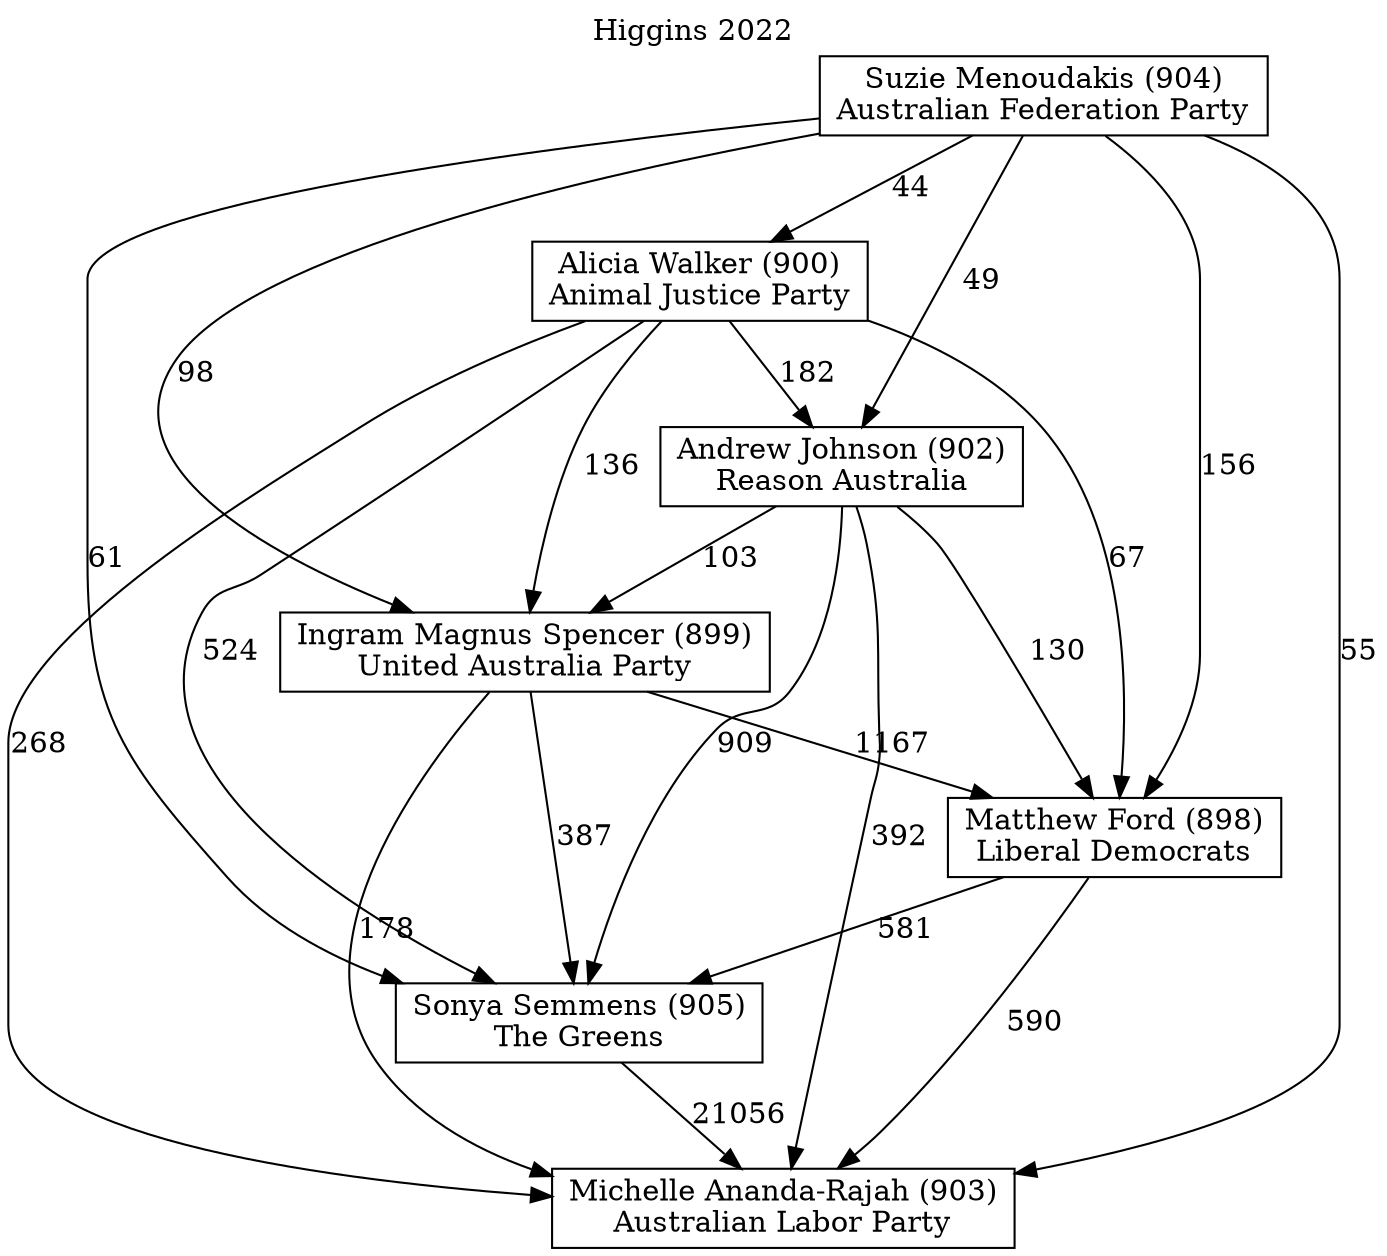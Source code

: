 // House preference flow
digraph "Michelle Ananda-Rajah (903)_Higgins_2022" {
	graph [label="Higgins 2022" labelloc=t mclimit=10]
	node [shape=box]
	"Alicia Walker (900)" [label="Alicia Walker (900)
Animal Justice Party"]
	"Andrew Johnson (902)" [label="Andrew Johnson (902)
Reason Australia"]
	"Ingram Magnus Spencer (899)" [label="Ingram Magnus Spencer (899)
United Australia Party"]
	"Matthew Ford (898)" [label="Matthew Ford (898)
Liberal Democrats"]
	"Michelle Ananda-Rajah (903)" [label="Michelle Ananda-Rajah (903)
Australian Labor Party"]
	"Sonya Semmens (905)" [label="Sonya Semmens (905)
The Greens"]
	"Suzie Menoudakis (904)" [label="Suzie Menoudakis (904)
Australian Federation Party"]
	"Alicia Walker (900)" -> "Andrew Johnson (902)" [label=182]
	"Alicia Walker (900)" -> "Ingram Magnus Spencer (899)" [label=136]
	"Alicia Walker (900)" -> "Matthew Ford (898)" [label=67]
	"Alicia Walker (900)" -> "Michelle Ananda-Rajah (903)" [label=268]
	"Alicia Walker (900)" -> "Sonya Semmens (905)" [label=524]
	"Andrew Johnson (902)" -> "Ingram Magnus Spencer (899)" [label=103]
	"Andrew Johnson (902)" -> "Matthew Ford (898)" [label=130]
	"Andrew Johnson (902)" -> "Michelle Ananda-Rajah (903)" [label=392]
	"Andrew Johnson (902)" -> "Sonya Semmens (905)" [label=909]
	"Ingram Magnus Spencer (899)" -> "Matthew Ford (898)" [label=1167]
	"Ingram Magnus Spencer (899)" -> "Michelle Ananda-Rajah (903)" [label=178]
	"Ingram Magnus Spencer (899)" -> "Sonya Semmens (905)" [label=387]
	"Matthew Ford (898)" -> "Michelle Ananda-Rajah (903)" [label=590]
	"Matthew Ford (898)" -> "Sonya Semmens (905)" [label=581]
	"Sonya Semmens (905)" -> "Michelle Ananda-Rajah (903)" [label=21056]
	"Suzie Menoudakis (904)" -> "Alicia Walker (900)" [label=44]
	"Suzie Menoudakis (904)" -> "Andrew Johnson (902)" [label=49]
	"Suzie Menoudakis (904)" -> "Ingram Magnus Spencer (899)" [label=98]
	"Suzie Menoudakis (904)" -> "Matthew Ford (898)" [label=156]
	"Suzie Menoudakis (904)" -> "Michelle Ananda-Rajah (903)" [label=55]
	"Suzie Menoudakis (904)" -> "Sonya Semmens (905)" [label=61]
}
